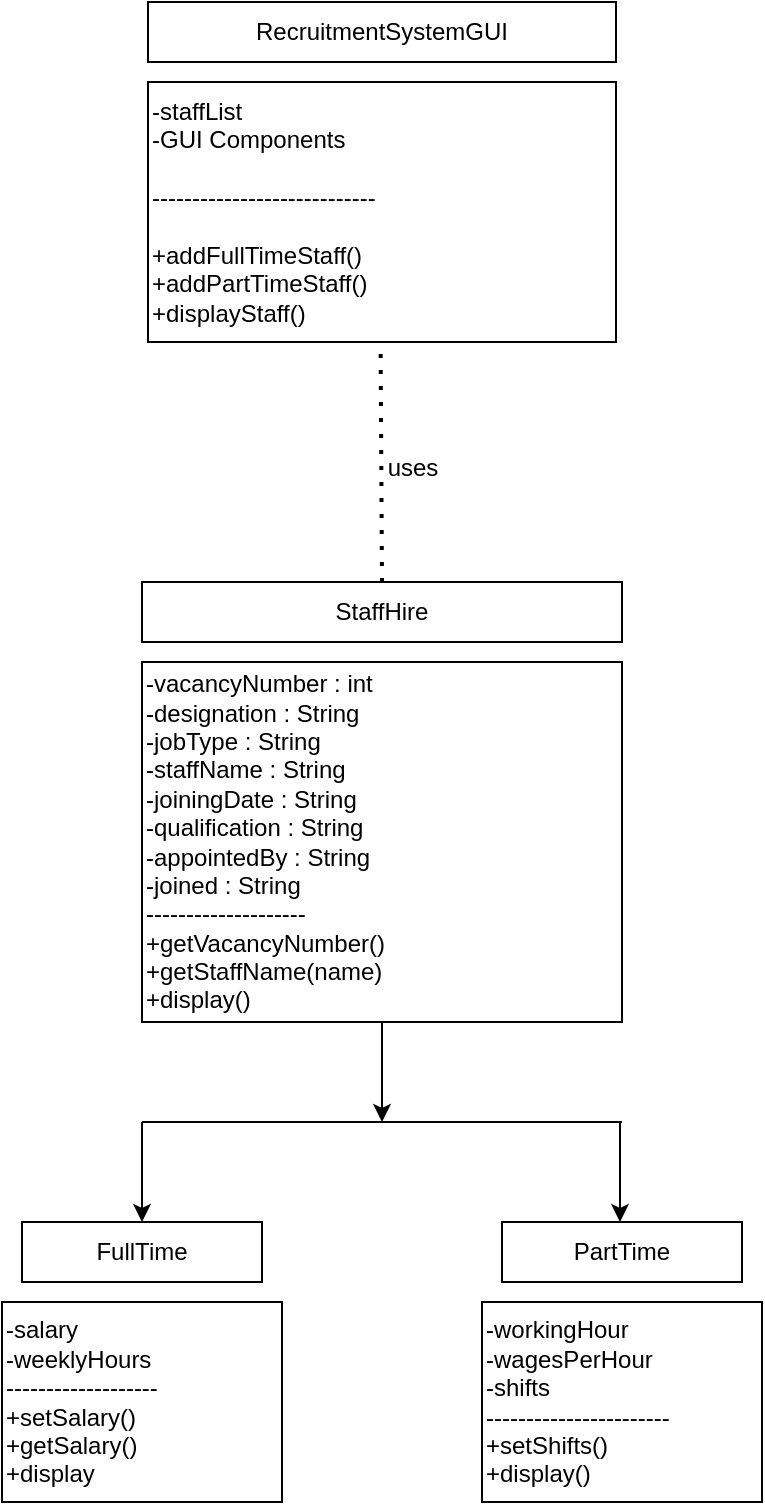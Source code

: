 <mxfile version="26.2.12">
  <diagram name="Page-1" id="_c1A6tktMzz3uYBYGAOh">
    <mxGraphModel dx="1218" dy="748" grid="1" gridSize="10" guides="1" tooltips="1" connect="1" arrows="1" fold="1" page="1" pageScale="1" pageWidth="827" pageHeight="1169" math="0" shadow="0">
      <root>
        <mxCell id="0" />
        <mxCell id="1" parent="0" />
        <mxCell id="GHPkus1lnIgXJbdagWlp-1" value="StaffHire" style="rounded=0;whiteSpace=wrap;html=1;" vertex="1" parent="1">
          <mxGeometry x="280" y="410" width="240" height="30" as="geometry" />
        </mxCell>
        <mxCell id="GHPkus1lnIgXJbdagWlp-2" value="-vacancyNumber : &lt;span style=&quot;color: light-dark(rgb(0, 0, 0), rgb(204, 0, 102));&quot;&gt;int&lt;/span&gt;&lt;div&gt;-designation : String&lt;/div&gt;&lt;div&gt;-jobType : String&lt;/div&gt;&lt;div&gt;-staffName : String&lt;/div&gt;&lt;div&gt;-joiningDate : String&lt;/div&gt;&lt;div&gt;-qualification : String&lt;/div&gt;&lt;div&gt;-appointedBy : String&lt;/div&gt;&lt;div&gt;-joined : String&lt;/div&gt;&lt;div&gt;--------------------&lt;/div&gt;&lt;div&gt;+getVacancyNumber()&lt;/div&gt;&lt;div&gt;+getStaffName(name)&lt;/div&gt;&lt;div&gt;+display()&lt;/div&gt;" style="rounded=0;whiteSpace=wrap;html=1;align=left;" vertex="1" parent="1">
          <mxGeometry x="280" y="450" width="240" height="180" as="geometry" />
        </mxCell>
        <mxCell id="GHPkus1lnIgXJbdagWlp-3" value="" style="endArrow=classic;html=1;rounded=0;" edge="1" parent="1">
          <mxGeometry width="50" height="50" relative="1" as="geometry">
            <mxPoint x="400" y="630" as="sourcePoint" />
            <mxPoint x="400" y="680" as="targetPoint" />
          </mxGeometry>
        </mxCell>
        <mxCell id="GHPkus1lnIgXJbdagWlp-4" value="" style="endArrow=none;html=1;rounded=0;" edge="1" parent="1">
          <mxGeometry width="50" height="50" relative="1" as="geometry">
            <mxPoint x="280" y="680" as="sourcePoint" />
            <mxPoint x="520" y="680" as="targetPoint" />
          </mxGeometry>
        </mxCell>
        <mxCell id="GHPkus1lnIgXJbdagWlp-5" value="" style="endArrow=classic;html=1;rounded=0;" edge="1" parent="1">
          <mxGeometry width="50" height="50" relative="1" as="geometry">
            <mxPoint x="280" y="680" as="sourcePoint" />
            <mxPoint x="280" y="730" as="targetPoint" />
          </mxGeometry>
        </mxCell>
        <mxCell id="GHPkus1lnIgXJbdagWlp-6" value="" style="endArrow=classic;html=1;rounded=0;" edge="1" parent="1">
          <mxGeometry width="50" height="50" relative="1" as="geometry">
            <mxPoint x="519" y="680" as="sourcePoint" />
            <mxPoint x="519" y="730" as="targetPoint" />
          </mxGeometry>
        </mxCell>
        <mxCell id="GHPkus1lnIgXJbdagWlp-7" value="FullTime" style="rounded=0;whiteSpace=wrap;html=1;" vertex="1" parent="1">
          <mxGeometry x="220" y="730" width="120" height="30" as="geometry" />
        </mxCell>
        <mxCell id="GHPkus1lnIgXJbdagWlp-8" value="PartTime" style="rounded=0;whiteSpace=wrap;html=1;" vertex="1" parent="1">
          <mxGeometry x="460" y="730" width="120" height="30" as="geometry" />
        </mxCell>
        <mxCell id="GHPkus1lnIgXJbdagWlp-9" value="-salary&lt;div&gt;-weeklyHours&lt;/div&gt;&lt;div&gt;-------------------&lt;/div&gt;&lt;div&gt;+setSalary()&lt;/div&gt;&lt;div&gt;+getSalary()&lt;/div&gt;&lt;div&gt;+display&lt;/div&gt;" style="rounded=0;whiteSpace=wrap;html=1;align=left;" vertex="1" parent="1">
          <mxGeometry x="210" y="770" width="140" height="100" as="geometry" />
        </mxCell>
        <mxCell id="GHPkus1lnIgXJbdagWlp-10" value="-workingHour&lt;div&gt;-wagesPerHour&lt;/div&gt;&lt;div&gt;-shifts&lt;/div&gt;&lt;div&gt;-----------------------&lt;/div&gt;&lt;div&gt;+setShifts()&lt;/div&gt;&lt;div&gt;+display()&lt;/div&gt;" style="rounded=0;whiteSpace=wrap;html=1;align=left;" vertex="1" parent="1">
          <mxGeometry x="450" y="770" width="140" height="100" as="geometry" />
        </mxCell>
        <mxCell id="GHPkus1lnIgXJbdagWlp-11" value="RecruitmentSystemGUI" style="rounded=0;whiteSpace=wrap;html=1;" vertex="1" parent="1">
          <mxGeometry x="283" y="120" width="234" height="30" as="geometry" />
        </mxCell>
        <mxCell id="GHPkus1lnIgXJbdagWlp-12" value="-staffList&lt;div&gt;-GUI Components&lt;/div&gt;&lt;div&gt;&lt;br&gt;&lt;/div&gt;&lt;div&gt;----------------------------&lt;/div&gt;&lt;div&gt;&lt;br&gt;&lt;/div&gt;&lt;div&gt;+addFullTimeStaff()&lt;/div&gt;&lt;div&gt;+addPartTimeStaff()&lt;/div&gt;&lt;div&gt;+displayStaff()&lt;/div&gt;" style="rounded=0;whiteSpace=wrap;html=1;align=left;" vertex="1" parent="1">
          <mxGeometry x="283" y="160" width="234" height="130" as="geometry" />
        </mxCell>
        <mxCell id="GHPkus1lnIgXJbdagWlp-13" value="" style="endArrow=none;dashed=1;html=1;dashPattern=1 3;strokeWidth=2;rounded=0;exitX=0.5;exitY=0;exitDx=0;exitDy=0;" edge="1" parent="1" source="GHPkus1lnIgXJbdagWlp-1">
          <mxGeometry width="50" height="50" relative="1" as="geometry">
            <mxPoint x="399.29" y="350" as="sourcePoint" />
            <mxPoint x="399.29" y="290" as="targetPoint" />
          </mxGeometry>
        </mxCell>
        <mxCell id="GHPkus1lnIgXJbdagWlp-14" value="uses&lt;div&gt;&lt;br&gt;&lt;/div&gt;" style="text;html=1;align=center;verticalAlign=middle;resizable=0;points=[];autosize=1;strokeColor=none;fillColor=none;" vertex="1" parent="1">
          <mxGeometry x="390" y="340" width="50" height="40" as="geometry" />
        </mxCell>
      </root>
    </mxGraphModel>
  </diagram>
</mxfile>
